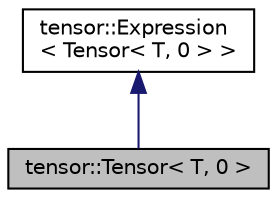 digraph "tensor::Tensor&lt; T, 0 &gt;"
{
  edge [fontname="Helvetica",fontsize="10",labelfontname="Helvetica",labelfontsize="10"];
  node [fontname="Helvetica",fontsize="10",shape=record];
  Node1 [label="tensor::Tensor\< T, 0 \>",height=0.2,width=0.4,color="black", fillcolor="grey75", style="filled", fontcolor="black"];
  Node2 -> Node1 [dir="back",color="midnightblue",fontsize="10",style="solid",fontname="Helvetica"];
  Node2 [label="tensor::Expression\l\< Tensor\< T, 0 \> \>",height=0.2,width=0.4,color="black", fillcolor="white", style="filled",URL="$structtensor_1_1Expression.html"];
}
